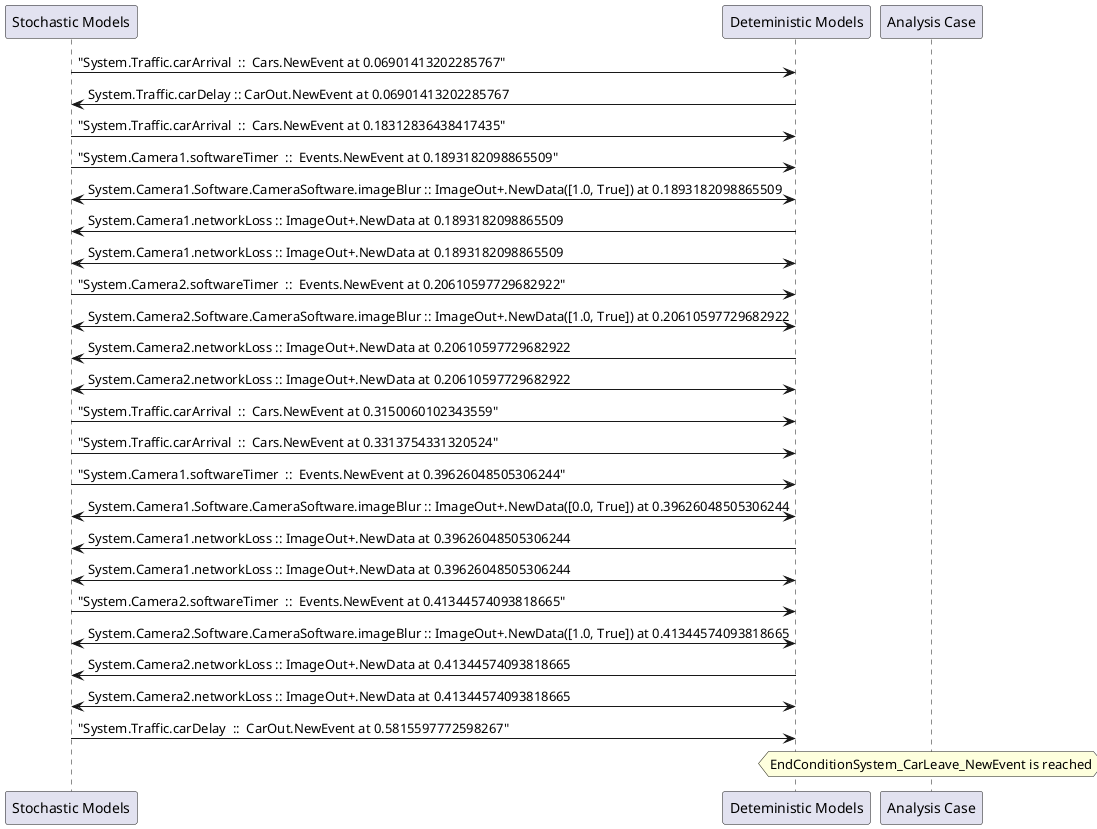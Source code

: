 
	@startuml
	participant "Stochastic Models" as stochmodel
	participant "Deteministic Models" as detmodel
	participant "Analysis Case" as analysis
	{28913_stop} stochmodel -> detmodel : "System.Traffic.carArrival  ::  Cars.NewEvent at 0.06901413202285767"
{28929_start} detmodel -> stochmodel : System.Traffic.carDelay :: CarOut.NewEvent at 0.06901413202285767
{28914_stop} stochmodel -> detmodel : "System.Traffic.carArrival  ::  Cars.NewEvent at 0.18312836438417435"
{28883_stop} stochmodel -> detmodel : "System.Camera1.softwareTimer  ::  Events.NewEvent at 0.1893182098865509"
detmodel <-> stochmodel : System.Camera1.Software.CameraSoftware.imageBlur :: ImageOut+.NewData([1.0, True]) at 0.1893182098865509
detmodel -> stochmodel : System.Camera1.networkLoss :: ImageOut+.NewData at 0.1893182098865509
detmodel <-> stochmodel : System.Camera1.networkLoss :: ImageOut+.NewData at 0.1893182098865509
{28898_stop} stochmodel -> detmodel : "System.Camera2.softwareTimer  ::  Events.NewEvent at 0.20610597729682922"
detmodel <-> stochmodel : System.Camera2.Software.CameraSoftware.imageBlur :: ImageOut+.NewData([1.0, True]) at 0.20610597729682922
detmodel -> stochmodel : System.Camera2.networkLoss :: ImageOut+.NewData at 0.20610597729682922
detmodel <-> stochmodel : System.Camera2.networkLoss :: ImageOut+.NewData at 0.20610597729682922
{28915_stop} stochmodel -> detmodel : "System.Traffic.carArrival  ::  Cars.NewEvent at 0.3150060102343559"
{28916_stop} stochmodel -> detmodel : "System.Traffic.carArrival  ::  Cars.NewEvent at 0.3313754331320524"
{28884_stop} stochmodel -> detmodel : "System.Camera1.softwareTimer  ::  Events.NewEvent at 0.39626048505306244"
detmodel <-> stochmodel : System.Camera1.Software.CameraSoftware.imageBlur :: ImageOut+.NewData([0.0, True]) at 0.39626048505306244
detmodel -> stochmodel : System.Camera1.networkLoss :: ImageOut+.NewData at 0.39626048505306244
detmodel <-> stochmodel : System.Camera1.networkLoss :: ImageOut+.NewData at 0.39626048505306244
{28899_stop} stochmodel -> detmodel : "System.Camera2.softwareTimer  ::  Events.NewEvent at 0.41344574093818665"
detmodel <-> stochmodel : System.Camera2.Software.CameraSoftware.imageBlur :: ImageOut+.NewData([1.0, True]) at 0.41344574093818665
detmodel -> stochmodel : System.Camera2.networkLoss :: ImageOut+.NewData at 0.41344574093818665
detmodel <-> stochmodel : System.Camera2.networkLoss :: ImageOut+.NewData at 0.41344574093818665
{28929_stop} stochmodel -> detmodel : "System.Traffic.carDelay  ::  CarOut.NewEvent at 0.5815597772598267"
{28929_start} <-> {28929_stop} : delay
hnote over analysis 
EndConditionSystem_CarLeave_NewEvent is reached
endnote
@enduml